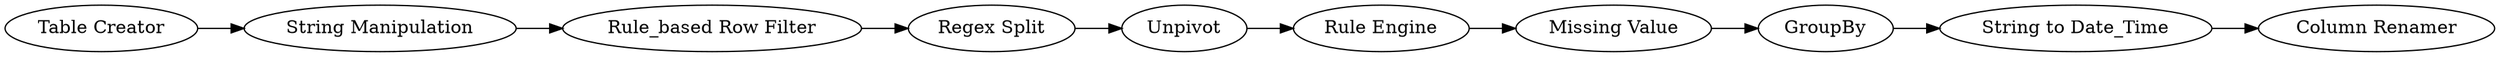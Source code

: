 digraph {
	1 [label="Table Creator"]
	2 [label="String Manipulation"]
	4 [label="Rule_based Row Filter"]
	18 [label="Regex Split"]
	19 [label=Unpivot]
	20 [label="Rule Engine"]
	21 [label="Missing Value"]
	22 [label=GroupBy]
	23 [label="Column Renamer"]
	24 [label="String to Date_Time"]
	1 -> 2
	2 -> 4
	4 -> 18
	18 -> 19
	19 -> 20
	20 -> 21
	21 -> 22
	22 -> 24
	24 -> 23
	rankdir=LR
}
